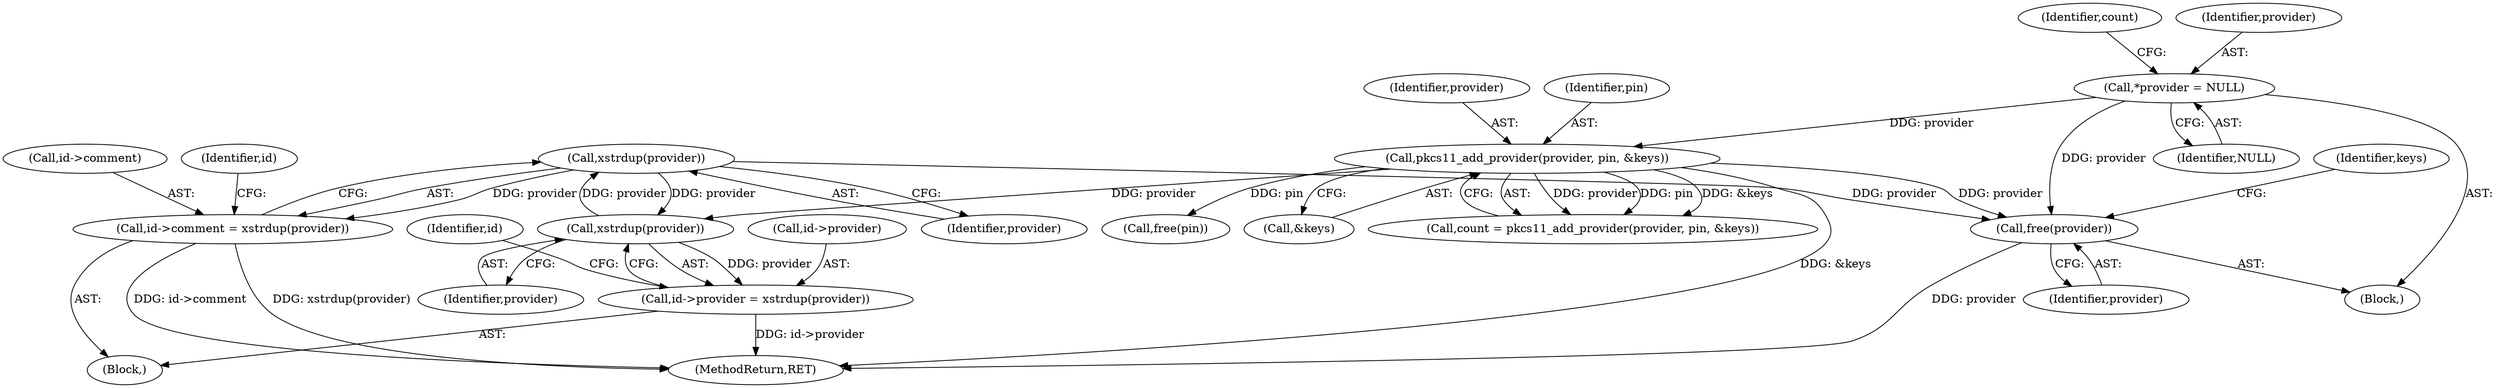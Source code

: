 digraph "0_src_9476ce1dd37d3c3218d5640b74c34c65e5f4efe5_0@API" {
"1000298" [label="(Call,xstrdup(provider))"];
"1000292" [label="(Call,xstrdup(provider))"];
"1000236" [label="(Call,pkcs11_add_provider(provider, pin, &keys))"];
"1000105" [label="(Call,*provider = NULL)"];
"1000298" [label="(Call,xstrdup(provider))"];
"1000288" [label="(Call,id->provider = xstrdup(provider))"];
"1000294" [label="(Call,id->comment = xstrdup(provider))"];
"1000336" [label="(Call,free(provider))"];
"1000238" [label="(Identifier,pin)"];
"1000296" [label="(Identifier,id)"];
"1000239" [label="(Call,&keys)"];
"1000302" [label="(Identifier,id)"];
"1000343" [label="(MethodReturn,RET)"];
"1000234" [label="(Call,count = pkcs11_add_provider(provider, pin, &keys))"];
"1000289" [label="(Call,id->provider)"];
"1000336" [label="(Call,free(provider))"];
"1000236" [label="(Call,pkcs11_add_provider(provider, pin, &keys))"];
"1000337" [label="(Identifier,provider)"];
"1000339" [label="(Identifier,keys)"];
"1000293" [label="(Identifier,provider)"];
"1000334" [label="(Call,free(pin))"];
"1000114" [label="(Identifier,count)"];
"1000298" [label="(Call,xstrdup(provider))"];
"1000106" [label="(Identifier,provider)"];
"1000292" [label="(Call,xstrdup(provider))"];
"1000295" [label="(Call,id->comment)"];
"1000103" [label="(Block,)"];
"1000299" [label="(Identifier,provider)"];
"1000288" [label="(Call,id->provider = xstrdup(provider))"];
"1000107" [label="(Identifier,NULL)"];
"1000237" [label="(Identifier,provider)"];
"1000276" [label="(Block,)"];
"1000294" [label="(Call,id->comment = xstrdup(provider))"];
"1000105" [label="(Call,*provider = NULL)"];
"1000298" -> "1000294"  [label="AST: "];
"1000298" -> "1000299"  [label="CFG: "];
"1000299" -> "1000298"  [label="AST: "];
"1000294" -> "1000298"  [label="CFG: "];
"1000298" -> "1000292"  [label="DDG: provider"];
"1000298" -> "1000294"  [label="DDG: provider"];
"1000292" -> "1000298"  [label="DDG: provider"];
"1000298" -> "1000336"  [label="DDG: provider"];
"1000292" -> "1000288"  [label="AST: "];
"1000292" -> "1000293"  [label="CFG: "];
"1000293" -> "1000292"  [label="AST: "];
"1000288" -> "1000292"  [label="CFG: "];
"1000292" -> "1000288"  [label="DDG: provider"];
"1000236" -> "1000292"  [label="DDG: provider"];
"1000236" -> "1000234"  [label="AST: "];
"1000236" -> "1000239"  [label="CFG: "];
"1000237" -> "1000236"  [label="AST: "];
"1000238" -> "1000236"  [label="AST: "];
"1000239" -> "1000236"  [label="AST: "];
"1000234" -> "1000236"  [label="CFG: "];
"1000236" -> "1000343"  [label="DDG: &keys"];
"1000236" -> "1000234"  [label="DDG: provider"];
"1000236" -> "1000234"  [label="DDG: pin"];
"1000236" -> "1000234"  [label="DDG: &keys"];
"1000105" -> "1000236"  [label="DDG: provider"];
"1000236" -> "1000334"  [label="DDG: pin"];
"1000236" -> "1000336"  [label="DDG: provider"];
"1000105" -> "1000103"  [label="AST: "];
"1000105" -> "1000107"  [label="CFG: "];
"1000106" -> "1000105"  [label="AST: "];
"1000107" -> "1000105"  [label="AST: "];
"1000114" -> "1000105"  [label="CFG: "];
"1000105" -> "1000336"  [label="DDG: provider"];
"1000288" -> "1000276"  [label="AST: "];
"1000289" -> "1000288"  [label="AST: "];
"1000296" -> "1000288"  [label="CFG: "];
"1000288" -> "1000343"  [label="DDG: id->provider"];
"1000294" -> "1000276"  [label="AST: "];
"1000295" -> "1000294"  [label="AST: "];
"1000302" -> "1000294"  [label="CFG: "];
"1000294" -> "1000343"  [label="DDG: xstrdup(provider)"];
"1000294" -> "1000343"  [label="DDG: id->comment"];
"1000336" -> "1000103"  [label="AST: "];
"1000336" -> "1000337"  [label="CFG: "];
"1000337" -> "1000336"  [label="AST: "];
"1000339" -> "1000336"  [label="CFG: "];
"1000336" -> "1000343"  [label="DDG: provider"];
}
